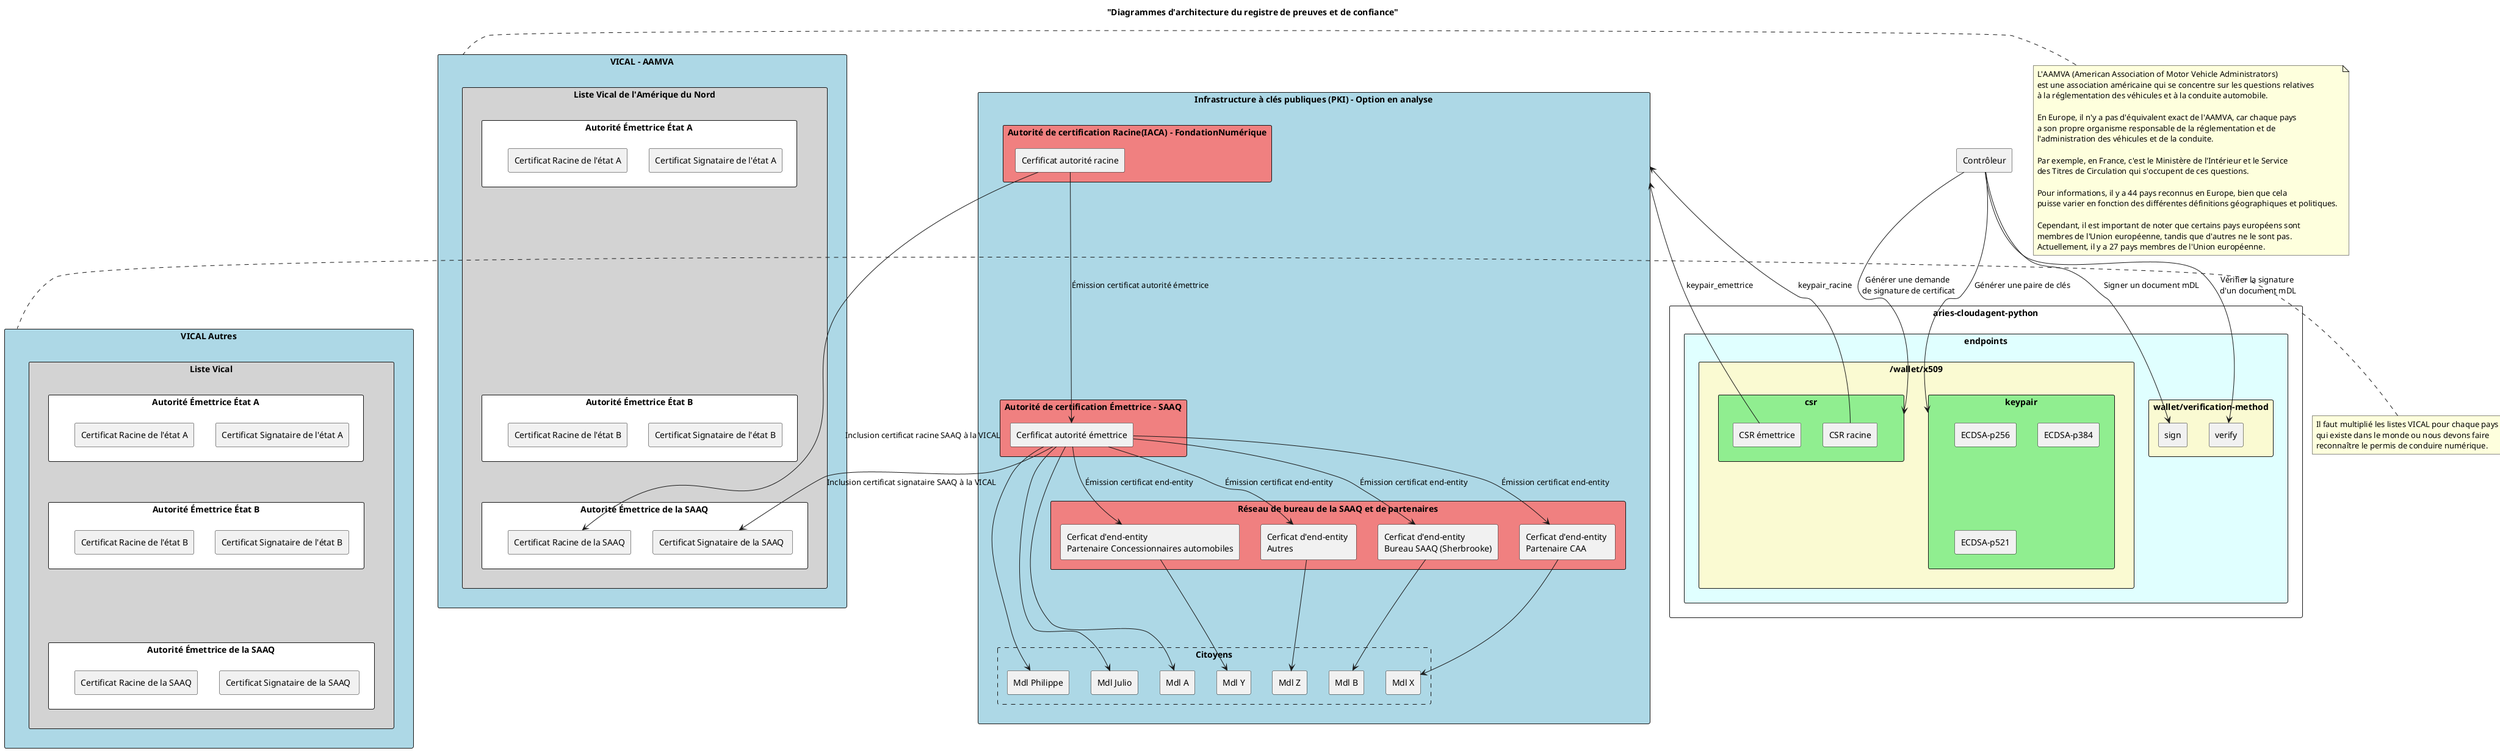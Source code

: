 @startuml arch_reg_confiance
allow_mixing

title 
    "Diagrammes d'architecture du registre de preuves et de confiance"
end title

' ======================================================================
' Définition de la PKI
' ======================================================================
rectangle "Infrastructure à clés publiques (PKI) - Option en analyse" as pki #LightBlue {

    ' Définition des entités

    ' Définit l'autorité de certification racine
    rectangle "Autorité de certification Racine(IACA) - FondationNumérique" as ca #LightCoral {
        rectangle "Cerfificat autorité racine" as crt_ca
    }

    ' Définit l'autorité de certification émettrice
    rectangle "Autorité de certification Émettrice - SAAQ" as ea #LightCoral {
        rectangle "Cerfificat autorité émettrice" as crt_ea
    }

    ' Définit l'entité finale
    rectangle "Réseau de bureau de la SAAQ et de partenaires" as rp #LightCoral {
        rectangle "Cerficat d'end-entity \nBureau SAAQ (Sherbrooke)" as bureau
        rectangle "Cerficat d'end-entity \nPartenaire CAA" as caa
        rectangle "Cerficat d'end-entity \nPartenaire Concessionnaires automobiles" as concessionnaires
        rectangle "Cerficat d'end-entity \nAutres" as autres
    }

    rectangle "Citoyens" as citoyens #line.dashed {
        rectangle "Mdl Philippe" as mdl1
        rectangle "Mdl Julio" as mdl2
        rectangle "Mdl A" as mdl3
        rectangle "Mdl B" as mdl4
        rectangle "Mdl X" as mdl5
        rectangle "Mdl Y" as mdl6
        rectangle "Mdl Z" as mdl7
    }


    ' Définition des liens et relations
    crt_ca -down-> crt_ea : "Émission certificat autorité émettrice"
    crt_ea -right-> mdl1
    crt_ea -right-> mdl2
    crt_ea -right-> mdl3

    crt_ea -down-> bureau : "Émission certificat end-entity"
    bureau -down-> mdl4
    crt_ea -down-> caa : "Émission certificat end-entity"
    caa -down-> mdl5
    crt_ea -down-> concessionnaires : "Émission certificat end-entity"
    concessionnaires -down-> mdl6
    crt_ea -down-> autres : "Émission certificat end-entity"
    autres -down-> mdl7

'todo représenter la révocation    
}

' ======================================================================
' Définition de la VICAL
' ======================================================================
rectangle "VICAL - AAMVA" as vicalaamva #LightBlue{
    ' Liste Vical
    rectangle "Liste Vical de l'Amérique du Nord" as listeaamva #LightGray{
            rectangle "Autorité Émettrice État A" as aea #White{
                rectangle "Certificat Signataire de l'état A" as csa
                rectangle "Certificat Racine de l'état A" as cra
            }

            rectangle "Autorité Émettrice État B" as aeb #White{
                rectangle "Certificat Signataire de l'état B" as csb
                rectangle "Certificat Racine de l'état B" as crb
            }

            rectangle "Autorité Émettrice de la SAAQ" as aesaaq  #White{
                rectangle "Certificat Signataire de la SAAQ " as cssaaq
                rectangle "Certificat Racine de la SAAQ" as crsaaq
            }

            aea -[hidden]down- aeb
            aeb -[hidden]down- aesaaq
    }
}

note left of vicalaamva
    L'AAMVA (American Association of Motor Vehicle Administrators) 
    est une association américaine qui se concentre sur les questions relatives 
    à la réglementation des véhicules et à la conduite automobile.

    En Europe, il n'y a pas d'équivalent exact de l'AAMVA, car chaque pays 
    a son propre organisme responsable de la réglementation et de 
    l'administration des véhicules et de la conduite. 
    
    Par exemple, en France, c'est le Ministère de l'Intérieur et le Service 
    des Titres de Circulation qui s'occupent de ces questions. 
    
    Pour informations, il y a 44 pays reconnus en Europe, bien que cela 
    puisse varier en fonction des différentes définitions géographiques et politiques. 

    Cependant, il est important de noter que certains pays européens sont 
    membres de l'Union européenne, tandis que d'autres ne le sont pas. 
    Actuellement, il y a 27 pays membres de l'Union européenne.
end note

rectangle "VICAL Autres" as vical #LightBlue{
    ' Liste Vical
    rectangle "Liste Vical" as liste #LightGray{
            rectangle "Autorité Émettrice État A" as aex #White{
                rectangle "Certificat Signataire de l'état A" as csx
                rectangle "Certificat Racine de l'état A" as crx
            }

            rectangle "Autorité Émettrice État B" as aey #White{
                rectangle "Certificat Signataire de l'état B" as csy
                rectangle "Certificat Racine de l'état B" as cry
            }

            rectangle "Autorité Émettrice de la SAAQ" as aesaaq2  #White{
                rectangle "Certificat Signataire de la SAAQ " as cssaaq2
                rectangle "Certificat Racine de la SAAQ" as crsaaq2
            }

            aex -[hidden]down- aey
            aey -[hidden]down- aesaaq2
    }
}

note left of vical
    Il faut multiplié les listes VICAL pour chaque pays 
    qui existe dans le monde ou nous devons faire 
    reconnaître le permis de conduire numérique.
end note

' Définition des liens et relations inter-entités
crt_ca -down-> crsaaq : "Inclusion certificat racine SAAQ à la VICAL"
crt_ea -down-> cssaaq : "Inclusion certificat signataire SAAQ à la VICAL"

vicalaamva -[hidden]down- vical


' ======================================================================
' Définition de l'agent aca-py
' ======================================================================
' Définition DU CONTRÔLEUR
rectangle "Contrôleur" as resp_pki_saaq

' L'agent infonuagique Aries
rectangle "aries-cloudagent-python" as acapy {

    ' Définition des endpoints
    rectangle "endpoints" as endpoints #LightCyan{

        ' Définition des endpoints pour générer des clés de signature
        rectangle "/wallet/x509" as wallet_x509 #LightGoldenRodYellow{
            rectangle "keypair" as keypair #LightGreen{
                rectangle "ECDSA-p256" as ECDSAp256
                rectangle "ECDSA-p384" as ECDSAp384
                rectangle "ECDSA-p521" as ECDSAp521
            }
            rectangle "csr" as csr #LightGreen{
                rectangle "CSR racine" as csr_racine
                rectangle "CSR émettrice" as csr_emettrice  
            }
        }

        ' Définition des endpoints lorsque les clés existent déjà
        rectangle "wallet/verification-method" as wallet_verification_method #LightGoldenRodYellow{
            ' On a besoin de la clé privé, la méthode permet d'aller chercher la clé privé dans le wallet de l'ACA-PY.
            rectangle "sign" as sign 
            
            ' On a besoin de la clé publique, elle va être émise avec un certificat, la méthode permet d'aller chercher la clé publique dans le wallet de l'ACA-PY qui se présente dans un certificat (le verkey).
            rectangle "verify" as verify 
        }
        
    }

    ' Définition des liens et rélations  
    csr_racine -up-> pki : "keypair_racine"
    csr_emettrice -up-> pki : "keypair_emettrice"

    ' Définition des actions de l'acteur 
    resp_pki_saaq -down-> keypair : "Générer une paire de clés"
    resp_pki_saaq -down-> csr : "Générer une demande \nde signature de certificat"
    resp_pki_saaq -down-> sign : "Signer un document mDL"
    resp_pki_saaq -down-> verify : "Vérifier la signature\n d'un document mDL"
}

@enduml
```